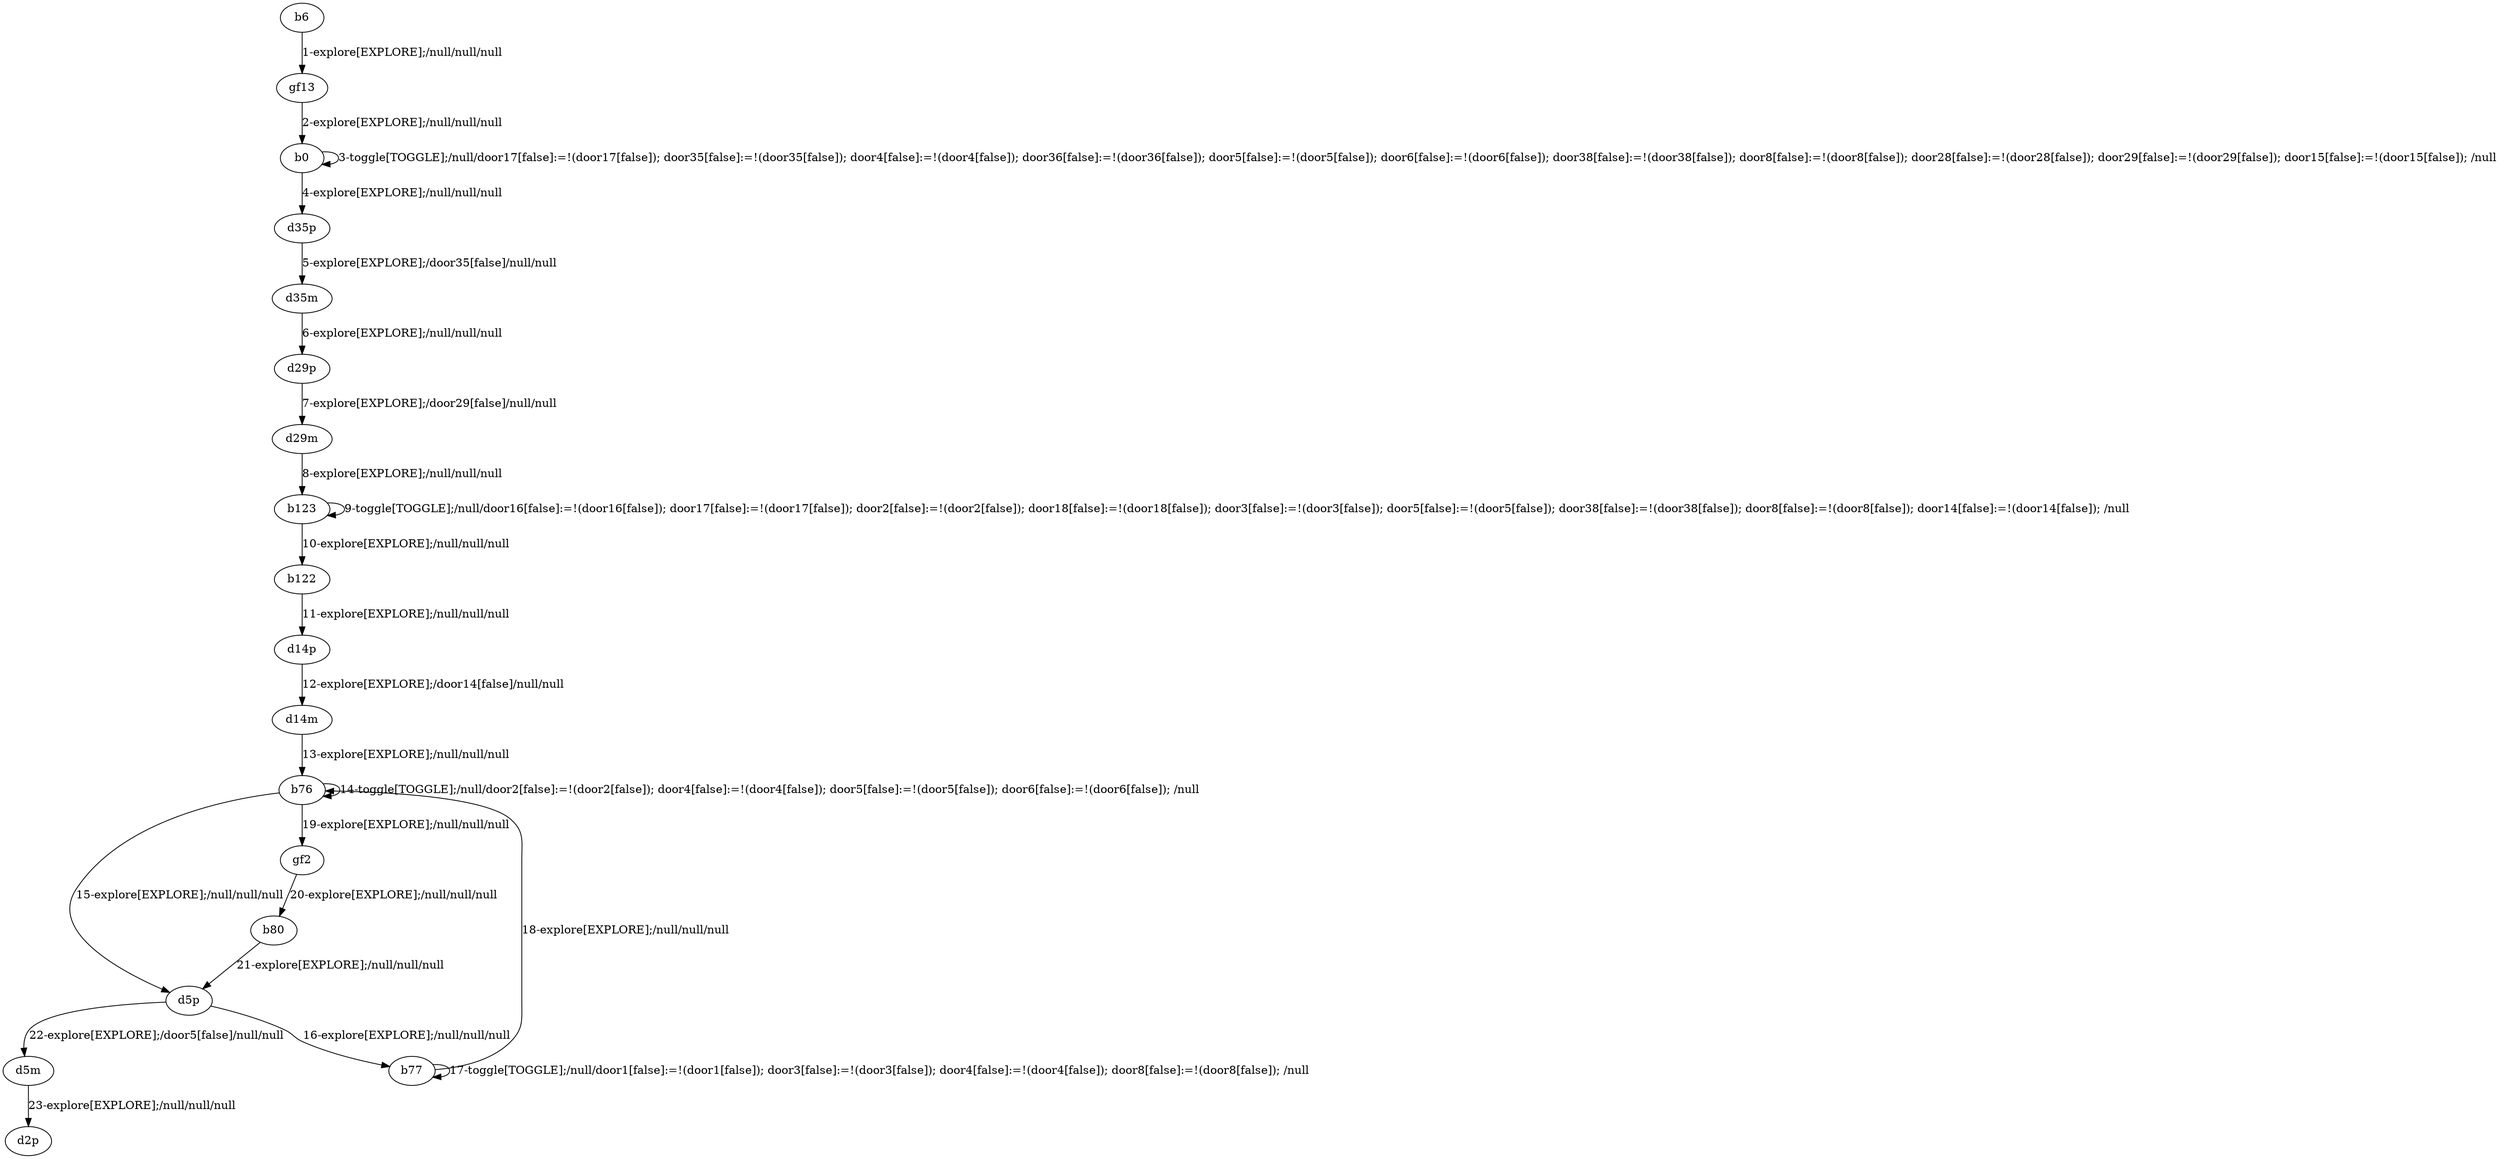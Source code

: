 # Total number of goals covered by this test: 1
# b77 --> b77

digraph g {
"b6" -> "gf13" [label = "1-explore[EXPLORE];/null/null/null"];
"gf13" -> "b0" [label = "2-explore[EXPLORE];/null/null/null"];
"b0" -> "b0" [label = "3-toggle[TOGGLE];/null/door17[false]:=!(door17[false]); door35[false]:=!(door35[false]); door4[false]:=!(door4[false]); door36[false]:=!(door36[false]); door5[false]:=!(door5[false]); door6[false]:=!(door6[false]); door38[false]:=!(door38[false]); door8[false]:=!(door8[false]); door28[false]:=!(door28[false]); door29[false]:=!(door29[false]); door15[false]:=!(door15[false]); /null"];
"b0" -> "d35p" [label = "4-explore[EXPLORE];/null/null/null"];
"d35p" -> "d35m" [label = "5-explore[EXPLORE];/door35[false]/null/null"];
"d35m" -> "d29p" [label = "6-explore[EXPLORE];/null/null/null"];
"d29p" -> "d29m" [label = "7-explore[EXPLORE];/door29[false]/null/null"];
"d29m" -> "b123" [label = "8-explore[EXPLORE];/null/null/null"];
"b123" -> "b123" [label = "9-toggle[TOGGLE];/null/door16[false]:=!(door16[false]); door17[false]:=!(door17[false]); door2[false]:=!(door2[false]); door18[false]:=!(door18[false]); door3[false]:=!(door3[false]); door5[false]:=!(door5[false]); door38[false]:=!(door38[false]); door8[false]:=!(door8[false]); door14[false]:=!(door14[false]); /null"];
"b123" -> "b122" [label = "10-explore[EXPLORE];/null/null/null"];
"b122" -> "d14p" [label = "11-explore[EXPLORE];/null/null/null"];
"d14p" -> "d14m" [label = "12-explore[EXPLORE];/door14[false]/null/null"];
"d14m" -> "b76" [label = "13-explore[EXPLORE];/null/null/null"];
"b76" -> "b76" [label = "14-toggle[TOGGLE];/null/door2[false]:=!(door2[false]); door4[false]:=!(door4[false]); door5[false]:=!(door5[false]); door6[false]:=!(door6[false]); /null"];
"b76" -> "d5p" [label = "15-explore[EXPLORE];/null/null/null"];
"d5p" -> "b77" [label = "16-explore[EXPLORE];/null/null/null"];
"b77" -> "b77" [label = "17-toggle[TOGGLE];/null/door1[false]:=!(door1[false]); door3[false]:=!(door3[false]); door4[false]:=!(door4[false]); door8[false]:=!(door8[false]); /null"];
"b77" -> "b76" [label = "18-explore[EXPLORE];/null/null/null"];
"b76" -> "gf2" [label = "19-explore[EXPLORE];/null/null/null"];
"gf2" -> "b80" [label = "20-explore[EXPLORE];/null/null/null"];
"b80" -> "d5p" [label = "21-explore[EXPLORE];/null/null/null"];
"d5p" -> "d5m" [label = "22-explore[EXPLORE];/door5[false]/null/null"];
"d5m" -> "d2p" [label = "23-explore[EXPLORE];/null/null/null"];
}